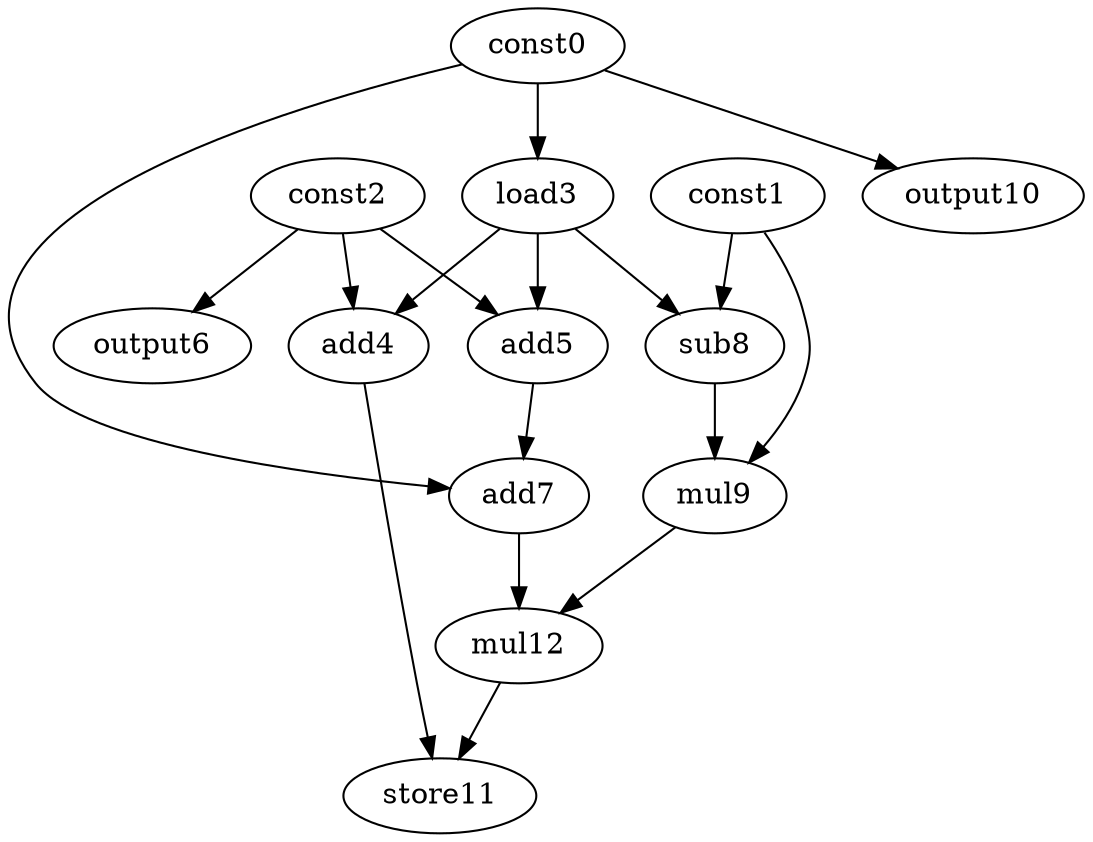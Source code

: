 digraph G { 
const0[opcode=const]; 
const1[opcode=const]; 
const2[opcode=const]; 
load3[opcode=load]; 
add4[opcode=add]; 
add5[opcode=add]; 
output6[opcode=output]; 
add7[opcode=add]; 
sub8[opcode=sub]; 
mul9[opcode=mul]; 
output10[opcode=output]; 
store11[opcode=store]; 
mul12[opcode=mul]; 
const0->load3[operand=0];
const2->output6[operand=0];
const0->output10[operand=0];
const2->add4[operand=0];
load3->add4[operand=1];
const2->add5[operand=0];
load3->add5[operand=1];
const1->sub8[operand=0];
load3->sub8[operand=1];
const0->add7[operand=0];
add5->add7[operand=1];
sub8->mul9[operand=0];
const1->mul9[operand=1];
add7->mul12[operand=0];
mul9->mul12[operand=1];
mul12->store11[operand=0];
add4->store11[operand=1];
}
